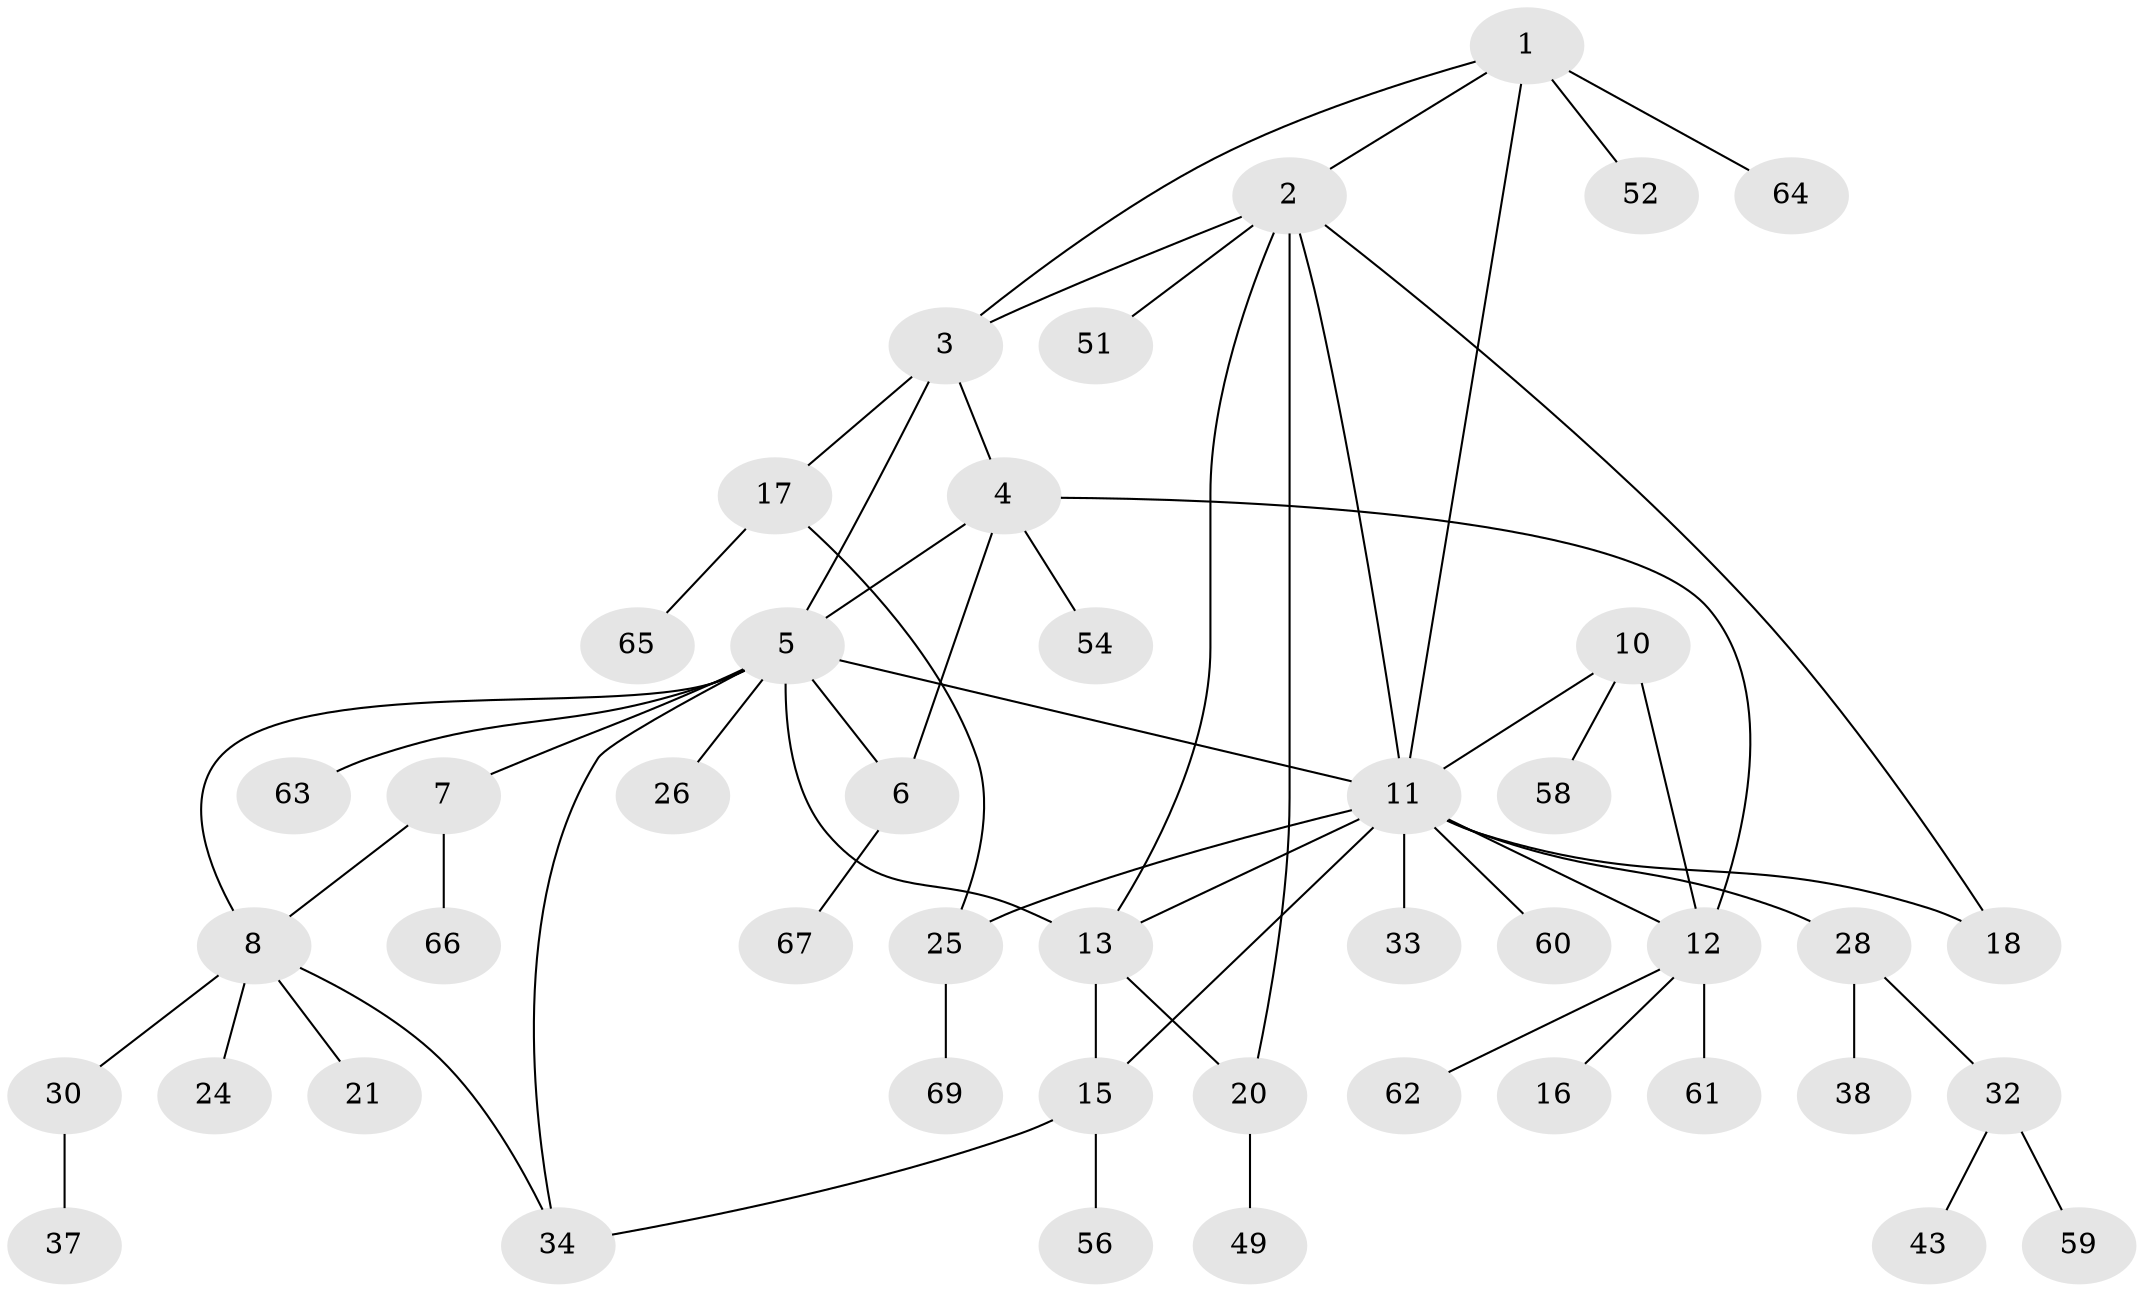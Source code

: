 // original degree distribution, {6: 0.028985507246376812, 7: 0.057971014492753624, 5: 0.043478260869565216, 4: 0.08695652173913043, 3: 0.07246376811594203, 8: 0.014492753623188406, 9: 0.014492753623188406, 2: 0.17391304347826086, 1: 0.5072463768115942}
// Generated by graph-tools (version 1.1) at 2025/11/02/27/25 16:11:35]
// undirected, 45 vertices, 60 edges
graph export_dot {
graph [start="1"]
  node [color=gray90,style=filled];
  1 [super="+50"];
  2 [super="+23"];
  3 [super="+46"];
  4 [super="+41"];
  5 [super="+9"];
  6 [super="+22"];
  7 [super="+31"];
  8 [super="+48"];
  10 [super="+55"];
  11 [super="+14"];
  12 [super="+53"];
  13 [super="+44"];
  15 [super="+39"];
  16 [super="+68"];
  17 [super="+19"];
  18;
  20 [super="+27"];
  21;
  24 [super="+57"];
  25 [super="+29"];
  26 [super="+40"];
  28 [super="+36"];
  30 [super="+42"];
  32 [super="+35"];
  33;
  34 [super="+47"];
  37;
  38 [super="+45"];
  43;
  49;
  51;
  52;
  54;
  56;
  58;
  59;
  60;
  61;
  62;
  63;
  64;
  65;
  66;
  67;
  69;
  1 -- 2;
  1 -- 3;
  1 -- 11;
  1 -- 52;
  1 -- 64;
  2 -- 3;
  2 -- 13;
  2 -- 18;
  2 -- 20;
  2 -- 51;
  2 -- 11;
  3 -- 4;
  3 -- 17;
  3 -- 5;
  4 -- 5;
  4 -- 6;
  4 -- 12;
  4 -- 54;
  5 -- 6;
  5 -- 13 [weight=2];
  5 -- 34;
  5 -- 7;
  5 -- 8;
  5 -- 11;
  5 -- 26;
  5 -- 63;
  6 -- 67;
  7 -- 8;
  7 -- 66;
  8 -- 21;
  8 -- 24;
  8 -- 30;
  8 -- 34;
  10 -- 11;
  10 -- 12;
  10 -- 58;
  11 -- 12;
  11 -- 18;
  11 -- 60;
  11 -- 33;
  11 -- 28;
  11 -- 13;
  11 -- 15;
  11 -- 25;
  12 -- 16;
  12 -- 61;
  12 -- 62;
  13 -- 15;
  13 -- 20;
  15 -- 56;
  15 -- 34;
  17 -- 25;
  17 -- 65;
  20 -- 49;
  25 -- 69;
  28 -- 32;
  28 -- 38;
  30 -- 37;
  32 -- 43;
  32 -- 59;
}
